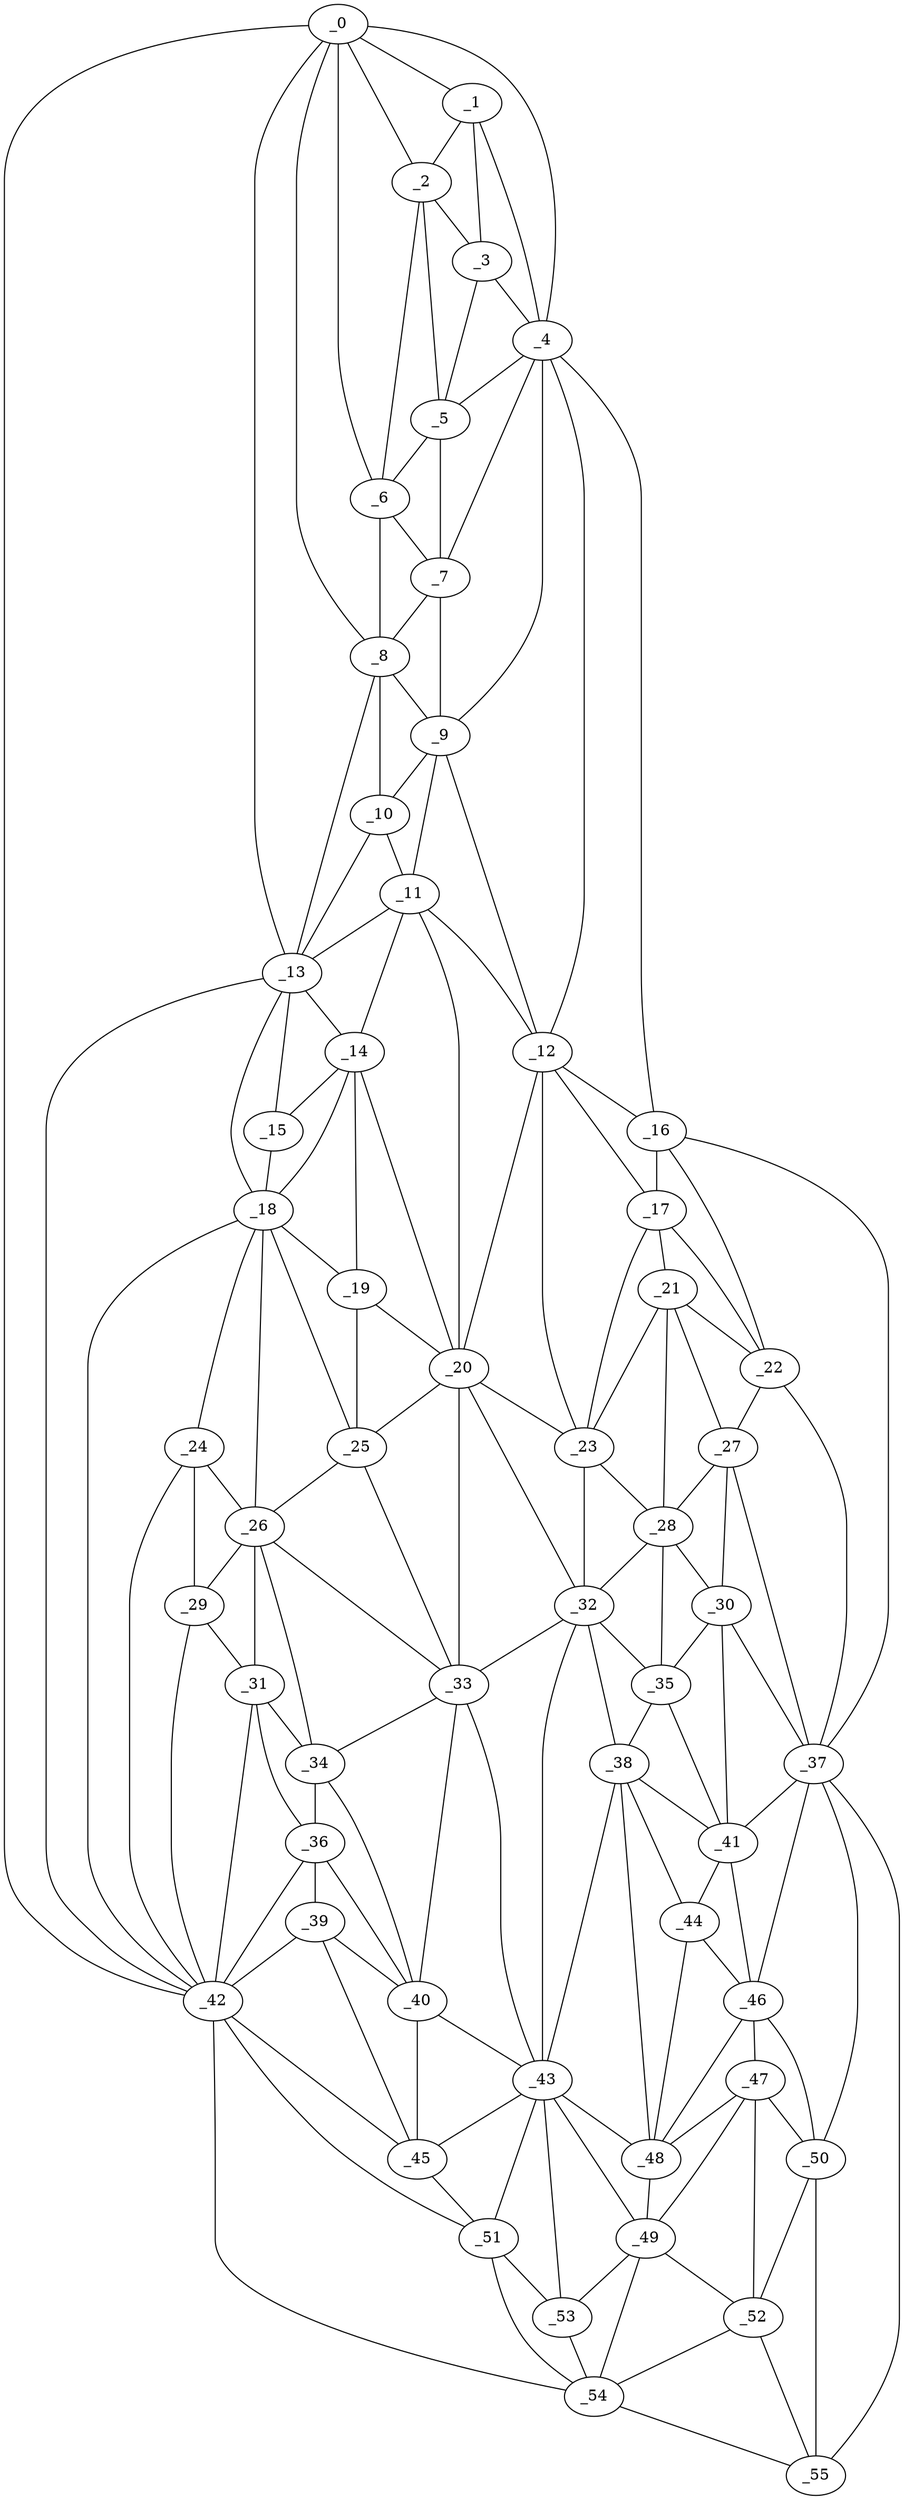 graph "obj46__255.gxl" {
	_0	 [x=5,
		y=27];
	_1	 [x=13,
		y=33];
	_0 -- _1	 [valence=1];
	_2	 [x=17,
		y=32];
	_0 -- _2	 [valence=2];
	_4	 [x=19,
		y=49];
	_0 -- _4	 [valence=1];
	_6	 [x=26,
		y=31];
	_0 -- _6	 [valence=2];
	_8	 [x=32,
		y=30];
	_0 -- _8	 [valence=2];
	_13	 [x=42,
		y=29];
	_0 -- _13	 [valence=1];
	_42	 [x=87,
		y=19];
	_0 -- _42	 [valence=1];
	_1 -- _2	 [valence=2];
	_3	 [x=17,
		y=37];
	_1 -- _3	 [valence=2];
	_1 -- _4	 [valence=1];
	_2 -- _3	 [valence=2];
	_5	 [x=21,
		y=36];
	_2 -- _5	 [valence=2];
	_2 -- _6	 [valence=1];
	_3 -- _4	 [valence=2];
	_3 -- _5	 [valence=2];
	_4 -- _5	 [valence=1];
	_7	 [x=29,
		y=35];
	_4 -- _7	 [valence=2];
	_9	 [x=35,
		y=34];
	_4 -- _9	 [valence=1];
	_12	 [x=41,
		y=67];
	_4 -- _12	 [valence=2];
	_16	 [x=50,
		y=93];
	_4 -- _16	 [valence=1];
	_5 -- _6	 [valence=2];
	_5 -- _7	 [valence=2];
	_6 -- _7	 [valence=2];
	_6 -- _8	 [valence=2];
	_7 -- _8	 [valence=2];
	_7 -- _9	 [valence=1];
	_8 -- _9	 [valence=2];
	_10	 [x=36,
		y=30];
	_8 -- _10	 [valence=2];
	_8 -- _13	 [valence=2];
	_9 -- _10	 [valence=1];
	_11	 [x=40,
		y=34];
	_9 -- _11	 [valence=2];
	_9 -- _12	 [valence=1];
	_10 -- _11	 [valence=1];
	_10 -- _13	 [valence=2];
	_11 -- _12	 [valence=2];
	_11 -- _13	 [valence=2];
	_14	 [x=46,
		y=33];
	_11 -- _14	 [valence=2];
	_20	 [x=56,
		y=50];
	_11 -- _20	 [valence=1];
	_12 -- _16	 [valence=1];
	_17	 [x=52,
		y=83];
	_12 -- _17	 [valence=1];
	_12 -- _20	 [valence=2];
	_23	 [x=61,
		y=65];
	_12 -- _23	 [valence=2];
	_13 -- _14	 [valence=1];
	_15	 [x=47,
		y=29];
	_13 -- _15	 [valence=2];
	_18	 [x=53,
		y=28];
	_13 -- _18	 [valence=2];
	_13 -- _42	 [valence=2];
	_14 -- _15	 [valence=2];
	_14 -- _18	 [valence=2];
	_19	 [x=56,
		y=40];
	_14 -- _19	 [valence=1];
	_14 -- _20	 [valence=2];
	_15 -- _18	 [valence=1];
	_16 -- _17	 [valence=1];
	_22	 [x=59,
		y=92];
	_16 -- _22	 [valence=1];
	_37	 [x=81,
		y=101];
	_16 -- _37	 [valence=1];
	_21	 [x=59,
		y=81];
	_17 -- _21	 [valence=1];
	_17 -- _22	 [valence=2];
	_17 -- _23	 [valence=2];
	_18 -- _19	 [valence=2];
	_24	 [x=62,
		y=27];
	_18 -- _24	 [valence=2];
	_25	 [x=62,
		y=39];
	_18 -- _25	 [valence=2];
	_26	 [x=65,
		y=32];
	_18 -- _26	 [valence=2];
	_18 -- _42	 [valence=1];
	_19 -- _20	 [valence=2];
	_19 -- _25	 [valence=1];
	_20 -- _23	 [valence=1];
	_20 -- _25	 [valence=1];
	_32	 [x=73,
		y=60];
	_20 -- _32	 [valence=2];
	_33	 [x=74,
		y=46];
	_20 -- _33	 [valence=1];
	_21 -- _22	 [valence=2];
	_21 -- _23	 [valence=2];
	_27	 [x=65,
		y=92];
	_21 -- _27	 [valence=2];
	_28	 [x=67,
		y=81];
	_21 -- _28	 [valence=2];
	_22 -- _27	 [valence=2];
	_22 -- _37	 [valence=2];
	_23 -- _28	 [valence=1];
	_23 -- _32	 [valence=2];
	_24 -- _26	 [valence=2];
	_29	 [x=68,
		y=27];
	_24 -- _29	 [valence=2];
	_24 -- _42	 [valence=2];
	_25 -- _26	 [valence=1];
	_25 -- _33	 [valence=2];
	_26 -- _29	 [valence=2];
	_31	 [x=72,
		y=27];
	_26 -- _31	 [valence=2];
	_26 -- _33	 [valence=2];
	_34	 [x=75,
		y=30];
	_26 -- _34	 [valence=2];
	_27 -- _28	 [valence=2];
	_30	 [x=71,
		y=91];
	_27 -- _30	 [valence=1];
	_27 -- _37	 [valence=2];
	_28 -- _30	 [valence=2];
	_28 -- _32	 [valence=2];
	_35	 [x=77,
		y=80];
	_28 -- _35	 [valence=1];
	_29 -- _31	 [valence=2];
	_29 -- _42	 [valence=2];
	_30 -- _35	 [valence=1];
	_30 -- _37	 [valence=2];
	_41	 [x=85,
		y=91];
	_30 -- _41	 [valence=1];
	_31 -- _34	 [valence=1];
	_36	 [x=78,
		y=26];
	_31 -- _36	 [valence=2];
	_31 -- _42	 [valence=2];
	_32 -- _33	 [valence=2];
	_32 -- _35	 [valence=2];
	_38	 [x=82,
		y=79];
	_32 -- _38	 [valence=1];
	_43	 [x=87,
		y=62];
	_32 -- _43	 [valence=2];
	_33 -- _34	 [valence=1];
	_40	 [x=85,
		y=33];
	_33 -- _40	 [valence=2];
	_33 -- _43	 [valence=1];
	_34 -- _36	 [valence=1];
	_34 -- _40	 [valence=2];
	_35 -- _38	 [valence=1];
	_35 -- _41	 [valence=2];
	_39	 [x=83,
		y=26];
	_36 -- _39	 [valence=2];
	_36 -- _40	 [valence=2];
	_36 -- _42	 [valence=2];
	_37 -- _41	 [valence=2];
	_46	 [x=94,
		y=89];
	_37 -- _46	 [valence=2];
	_50	 [x=102,
		y=94];
	_37 -- _50	 [valence=1];
	_55	 [x=125,
		y=99];
	_37 -- _55	 [valence=1];
	_38 -- _41	 [valence=2];
	_38 -- _43	 [valence=2];
	_44	 [x=89,
		y=89];
	_38 -- _44	 [valence=2];
	_48	 [x=98,
		y=78];
	_38 -- _48	 [valence=2];
	_39 -- _40	 [valence=2];
	_39 -- _42	 [valence=2];
	_45	 [x=94,
		y=33];
	_39 -- _45	 [valence=2];
	_40 -- _43	 [valence=2];
	_40 -- _45	 [valence=2];
	_41 -- _44	 [valence=2];
	_41 -- _46	 [valence=1];
	_42 -- _45	 [valence=1];
	_51	 [x=105,
		y=42];
	_42 -- _51	 [valence=2];
	_54	 [x=125,
		y=66];
	_42 -- _54	 [valence=1];
	_43 -- _45	 [valence=1];
	_43 -- _48	 [valence=2];
	_49	 [x=102,
		y=77];
	_43 -- _49	 [valence=1];
	_43 -- _51	 [valence=2];
	_53	 [x=110,
		y=60];
	_43 -- _53	 [valence=2];
	_44 -- _46	 [valence=2];
	_44 -- _48	 [valence=2];
	_45 -- _51	 [valence=1];
	_47	 [x=97,
		y=89];
	_46 -- _47	 [valence=2];
	_46 -- _48	 [valence=2];
	_46 -- _50	 [valence=1];
	_47 -- _48	 [valence=2];
	_47 -- _49	 [valence=1];
	_47 -- _50	 [valence=1];
	_52	 [x=109,
		y=93];
	_47 -- _52	 [valence=1];
	_48 -- _49	 [valence=2];
	_49 -- _52	 [valence=2];
	_49 -- _53	 [valence=2];
	_49 -- _54	 [valence=2];
	_50 -- _52	 [valence=2];
	_50 -- _55	 [valence=2];
	_51 -- _53	 [valence=1];
	_51 -- _54	 [valence=1];
	_52 -- _54	 [valence=1];
	_52 -- _55	 [valence=1];
	_53 -- _54	 [valence=1];
	_54 -- _55	 [valence=1];
}
